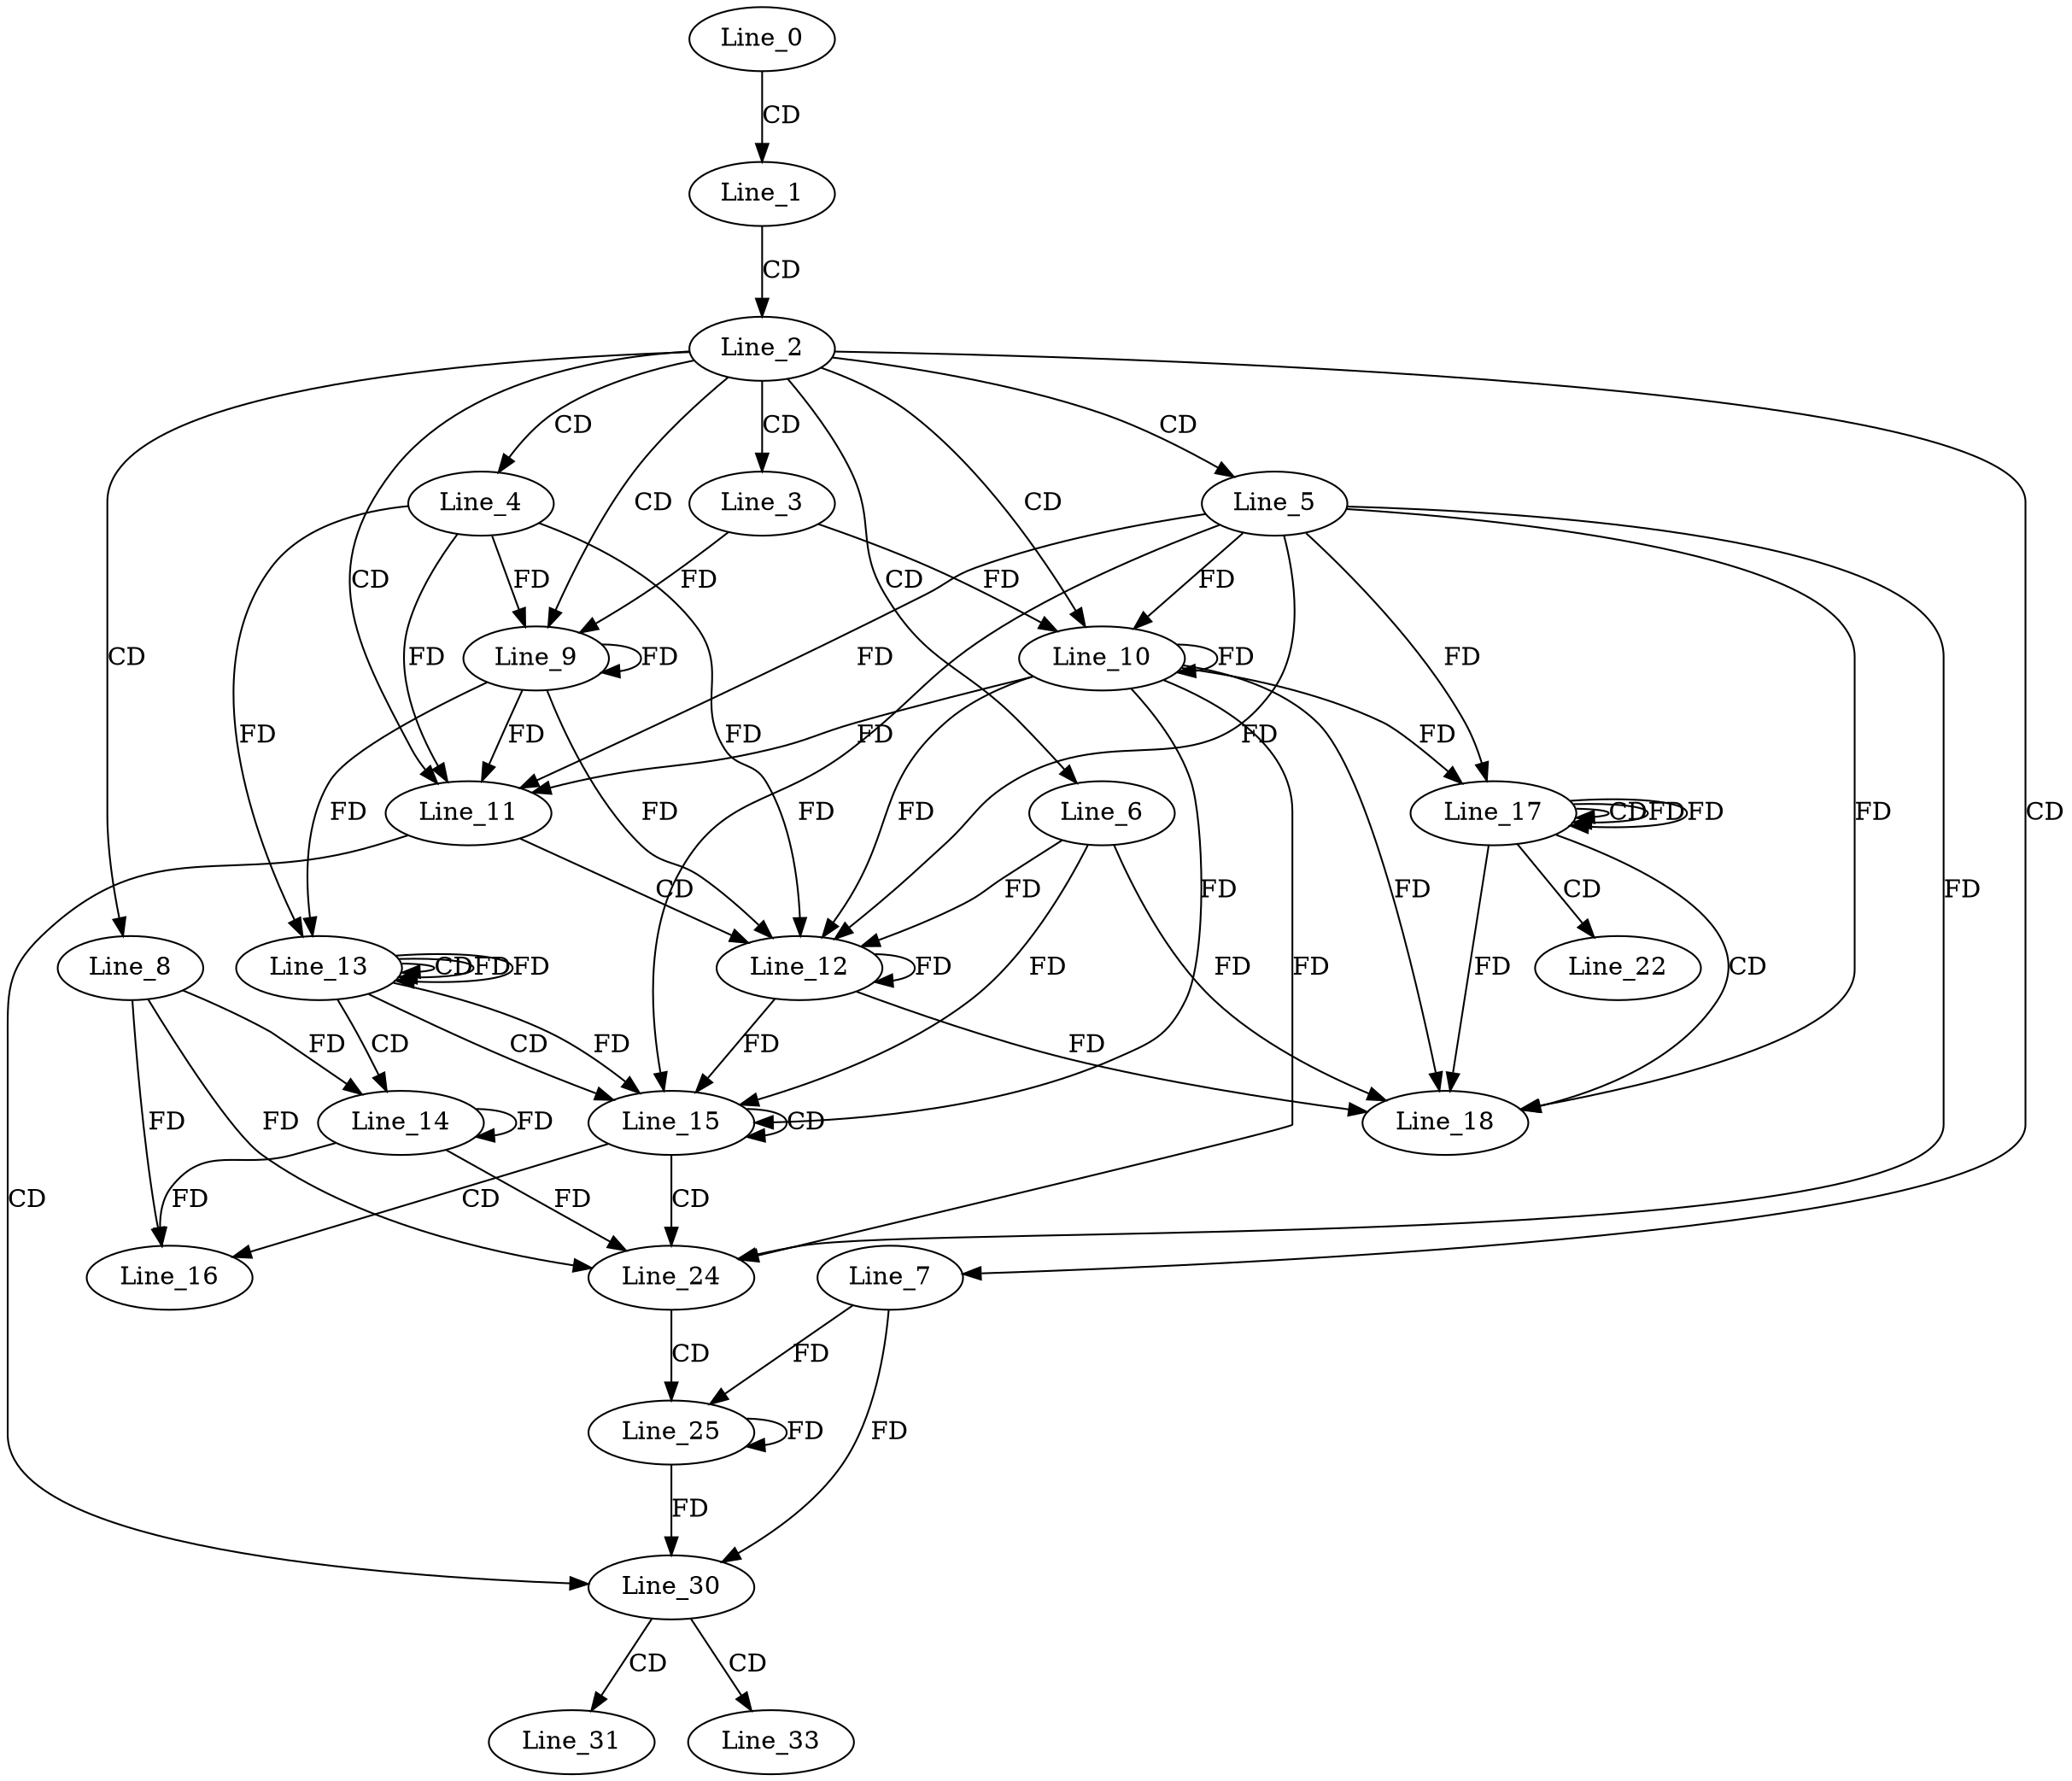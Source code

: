 digraph G {
  Line_0;
  Line_1;
  Line_2;
  Line_3;
  Line_4;
  Line_5;
  Line_6;
  Line_7;
  Line_8;
  Line_9;
  Line_9;
  Line_10;
  Line_10;
  Line_11;
  Line_11;
  Line_11;
  Line_11;
  Line_11;
  Line_12;
  Line_12;
  Line_12;
  Line_13;
  Line_13;
  Line_13;
  Line_13;
  Line_14;
  Line_15;
  Line_15;
  Line_15;
  Line_15;
  Line_16;
  Line_17;
  Line_17;
  Line_17;
  Line_17;
  Line_18;
  Line_18;
  Line_18;
  Line_22;
  Line_24;
  Line_24;
  Line_25;
  Line_30;
  Line_31;
  Line_33;
  Line_0 -> Line_1 [ label="CD" ];
  Line_1 -> Line_2 [ label="CD" ];
  Line_2 -> Line_3 [ label="CD" ];
  Line_2 -> Line_4 [ label="CD" ];
  Line_2 -> Line_5 [ label="CD" ];
  Line_2 -> Line_6 [ label="CD" ];
  Line_2 -> Line_7 [ label="CD" ];
  Line_2 -> Line_8 [ label="CD" ];
  Line_2 -> Line_9 [ label="CD" ];
  Line_4 -> Line_9 [ label="FD" ];
  Line_9 -> Line_9 [ label="FD" ];
  Line_3 -> Line_9 [ label="FD" ];
  Line_2 -> Line_10 [ label="CD" ];
  Line_5 -> Line_10 [ label="FD" ];
  Line_10 -> Line_10 [ label="FD" ];
  Line_3 -> Line_10 [ label="FD" ];
  Line_2 -> Line_11 [ label="CD" ];
  Line_5 -> Line_11 [ label="FD" ];
  Line_10 -> Line_11 [ label="FD" ];
  Line_4 -> Line_11 [ label="FD" ];
  Line_9 -> Line_11 [ label="FD" ];
  Line_11 -> Line_12 [ label="CD" ];
  Line_6 -> Line_12 [ label="FD" ];
  Line_12 -> Line_12 [ label="FD" ];
  Line_4 -> Line_12 [ label="FD" ];
  Line_9 -> Line_12 [ label="FD" ];
  Line_5 -> Line_12 [ label="FD" ];
  Line_10 -> Line_12 [ label="FD" ];
  Line_13 -> Line_13 [ label="CD" ];
  Line_4 -> Line_13 [ label="FD" ];
  Line_9 -> Line_13 [ label="FD" ];
  Line_13 -> Line_13 [ label="FD" ];
  Line_13 -> Line_14 [ label="CD" ];
  Line_14 -> Line_14 [ label="FD" ];
  Line_8 -> Line_14 [ label="FD" ];
  Line_13 -> Line_15 [ label="CD" ];
  Line_15 -> Line_15 [ label="CD" ];
  Line_6 -> Line_15 [ label="FD" ];
  Line_12 -> Line_15 [ label="FD" ];
  Line_13 -> Line_15 [ label="FD" ];
  Line_5 -> Line_15 [ label="FD" ];
  Line_10 -> Line_15 [ label="FD" ];
  Line_15 -> Line_16 [ label="CD" ];
  Line_14 -> Line_16 [ label="FD" ];
  Line_8 -> Line_16 [ label="FD" ];
  Line_17 -> Line_17 [ label="CD" ];
  Line_5 -> Line_17 [ label="FD" ];
  Line_10 -> Line_17 [ label="FD" ];
  Line_17 -> Line_17 [ label="FD" ];
  Line_17 -> Line_18 [ label="CD" ];
  Line_6 -> Line_18 [ label="FD" ];
  Line_12 -> Line_18 [ label="FD" ];
  Line_5 -> Line_18 [ label="FD" ];
  Line_10 -> Line_18 [ label="FD" ];
  Line_17 -> Line_18 [ label="FD" ];
  Line_17 -> Line_22 [ label="CD" ];
  Line_15 -> Line_24 [ label="CD" ];
  Line_14 -> Line_24 [ label="FD" ];
  Line_8 -> Line_24 [ label="FD" ];
  Line_5 -> Line_24 [ label="FD" ];
  Line_10 -> Line_24 [ label="FD" ];
  Line_24 -> Line_25 [ label="CD" ];
  Line_25 -> Line_25 [ label="FD" ];
  Line_7 -> Line_25 [ label="FD" ];
  Line_11 -> Line_30 [ label="CD" ];
  Line_25 -> Line_30 [ label="FD" ];
  Line_7 -> Line_30 [ label="FD" ];
  Line_30 -> Line_31 [ label="CD" ];
  Line_30 -> Line_33 [ label="CD" ];
  Line_13 -> Line_13 [ label="FD" ];
  Line_17 -> Line_17 [ label="FD" ];
}
